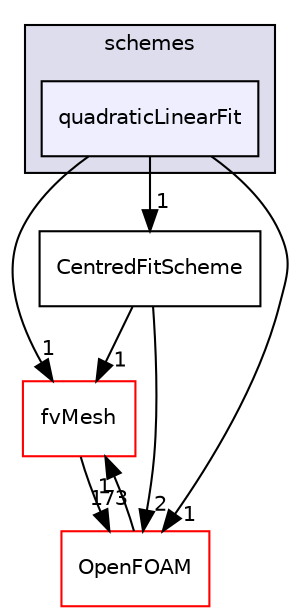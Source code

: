 digraph "src/finiteVolume/interpolation/surfaceInterpolation/schemes/quadraticLinearFit" {
  bgcolor=transparent;
  compound=true
  node [ fontsize="10", fontname="Helvetica"];
  edge [ labelfontsize="10", labelfontname="Helvetica"];
  subgraph clusterdir_deb7d71175aa940c147966c547ebcb7e {
    graph [ bgcolor="#ddddee", pencolor="black", label="schemes" fontname="Helvetica", fontsize="10", URL="dir_deb7d71175aa940c147966c547ebcb7e.html"]
  dir_71d8be77d4afdc69b08e3361ccc21108 [shape=box, label="quadraticLinearFit", style="filled", fillcolor="#eeeeff", pencolor="black", URL="dir_71d8be77d4afdc69b08e3361ccc21108.html"];
  }
  dir_5067335aa3a34104ac41befc6ecfb362 [shape=box label="CentredFitScheme" URL="dir_5067335aa3a34104ac41befc6ecfb362.html"];
  dir_c382fa095c9c33d8673c0dd60aaef275 [shape=box label="fvMesh" color="red" URL="dir_c382fa095c9c33d8673c0dd60aaef275.html"];
  dir_c5473ff19b20e6ec4dfe5c310b3778a8 [shape=box label="OpenFOAM" color="red" URL="dir_c5473ff19b20e6ec4dfe5c310b3778a8.html"];
  dir_71d8be77d4afdc69b08e3361ccc21108->dir_5067335aa3a34104ac41befc6ecfb362 [headlabel="1", labeldistance=1.5 headhref="dir_001260_001229.html"];
  dir_71d8be77d4afdc69b08e3361ccc21108->dir_c382fa095c9c33d8673c0dd60aaef275 [headlabel="1", labeldistance=1.5 headhref="dir_001260_001126.html"];
  dir_71d8be77d4afdc69b08e3361ccc21108->dir_c5473ff19b20e6ec4dfe5c310b3778a8 [headlabel="1", labeldistance=1.5 headhref="dir_001260_001898.html"];
  dir_5067335aa3a34104ac41befc6ecfb362->dir_c382fa095c9c33d8673c0dd60aaef275 [headlabel="1", labeldistance=1.5 headhref="dir_001229_001126.html"];
  dir_5067335aa3a34104ac41befc6ecfb362->dir_c5473ff19b20e6ec4dfe5c310b3778a8 [headlabel="2", labeldistance=1.5 headhref="dir_001229_001898.html"];
  dir_c382fa095c9c33d8673c0dd60aaef275->dir_c5473ff19b20e6ec4dfe5c310b3778a8 [headlabel="173", labeldistance=1.5 headhref="dir_001126_001898.html"];
  dir_c5473ff19b20e6ec4dfe5c310b3778a8->dir_c382fa095c9c33d8673c0dd60aaef275 [headlabel="1", labeldistance=1.5 headhref="dir_001898_001126.html"];
}
